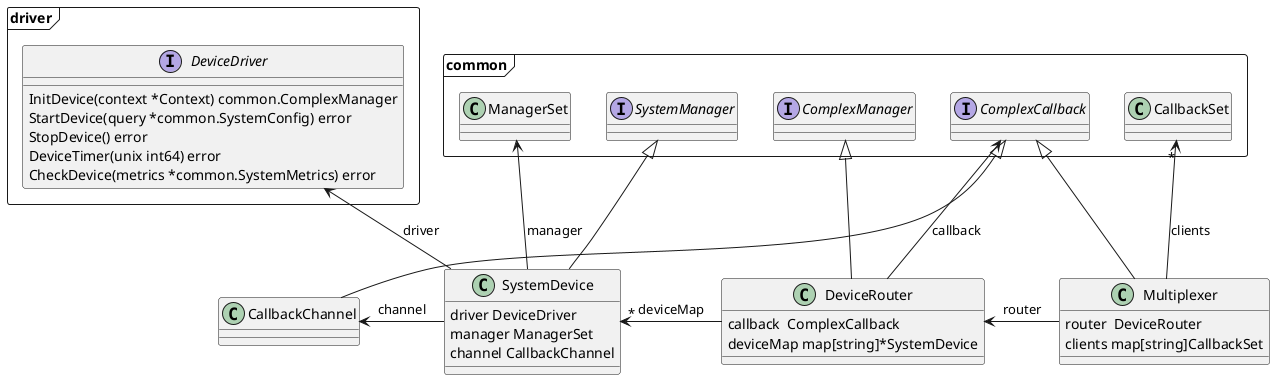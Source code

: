 @startuml

package common <<Frame>> {
    interface SystemManager
    interface ComplexCallback
    interface ComplexManager
    class ManagerSet
    class CallbackSet
}

package driver <<Frame>> {
    interface DeviceDriver {
        InitDevice(context *Context) common.ComplexManager
        StartDevice(query *common.SystemConfig) error
        StopDevice() error
        DeviceTimer(unix int64) error
        CheckDevice(metrics *common.SystemMetrics) error
    }
}

class CallbackChannel {
}

class SystemDevice {
	driver DeviceDriver
	manager ManagerSet
	channel CallbackChannel
}

class DeviceRouter {
	callback  ComplexCallback
	deviceMap map[string]*SystemDevice
}

class Multiplexer {
	router  DeviceRouter
	clients map[string]CallbackSet
}

DeviceDriver <-- SystemDevice : driver
SystemManager <|-- SystemDevice
ManagerSet <-- SystemDevice : manager
CallbackChannel <- SystemDevice : channel
ComplexCallback <|-- CallbackChannel

SystemDevice "*" <- DeviceRouter : deviceMap
ComplexCallback <-- DeviceRouter : callback
ComplexManager <|-- DeviceRouter

ComplexCallback <|-- Multiplexer
DeviceRouter <- Multiplexer : router
CallbackSet "*" <-- Multiplexer : clients

@enduml